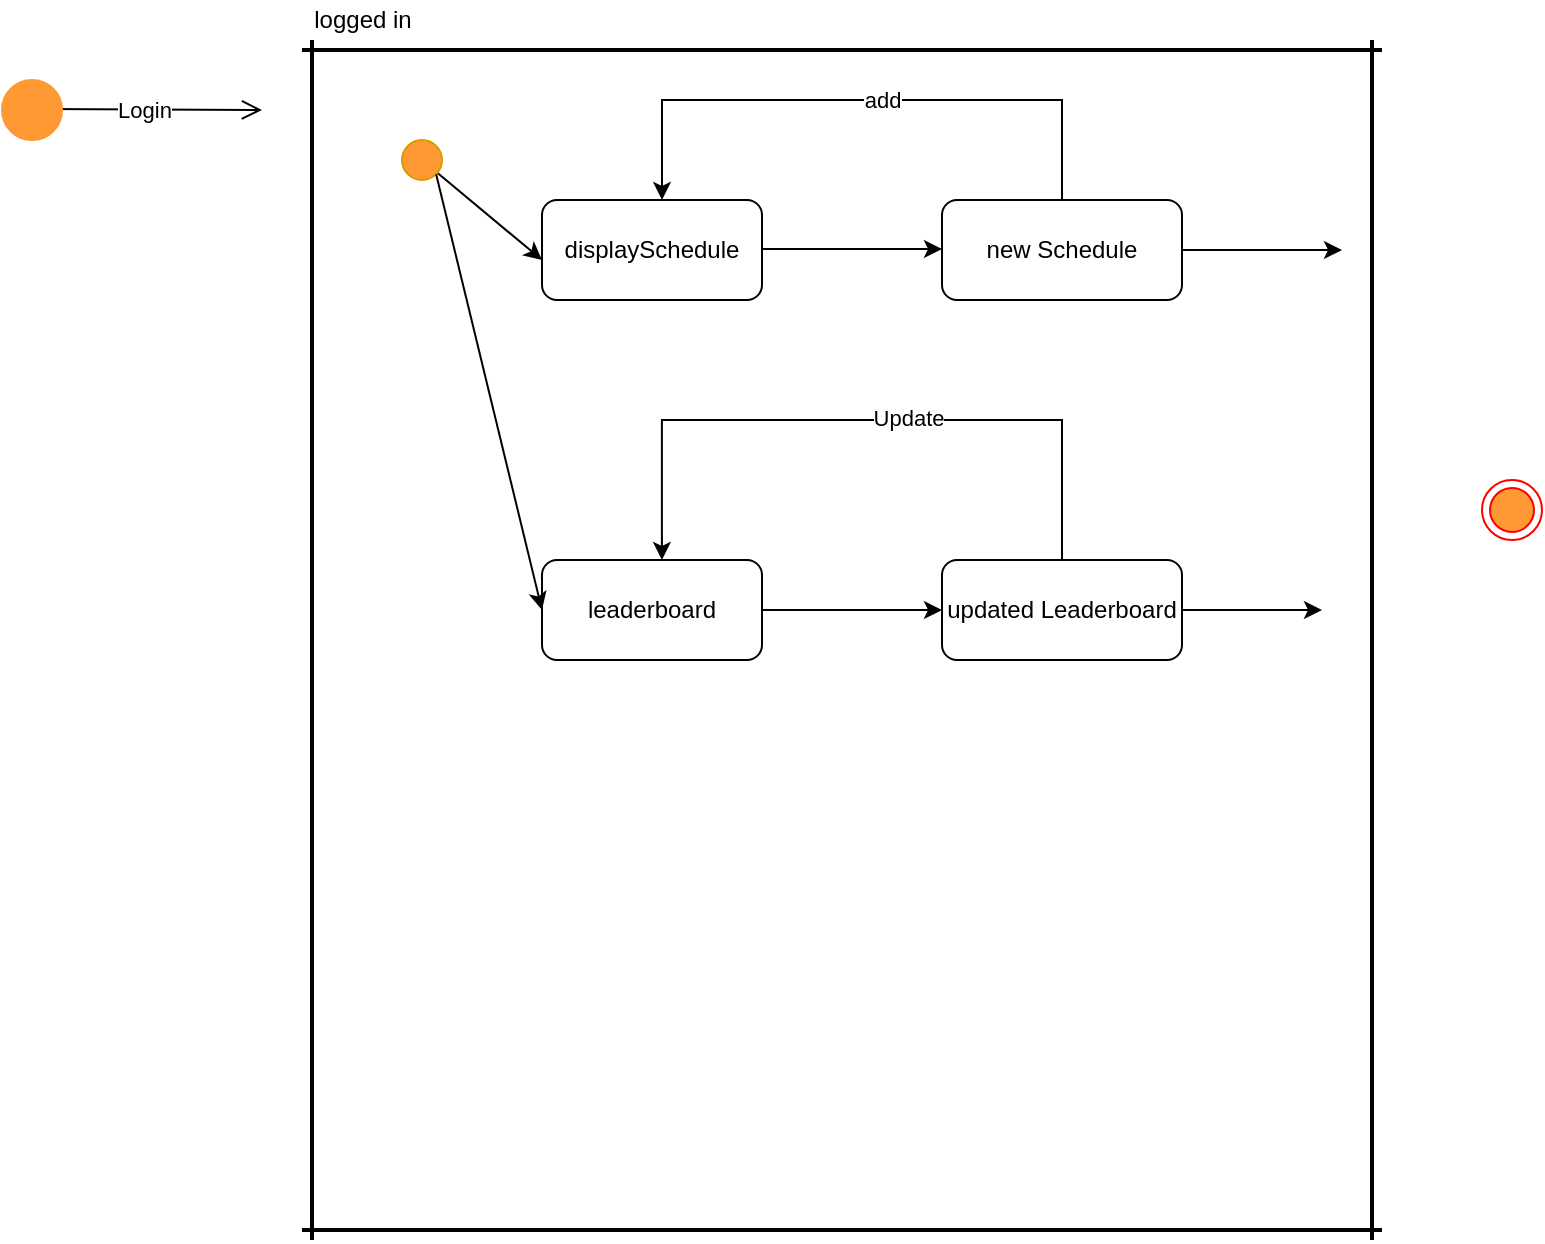 <mxfile version="16.6.7" type="github">
  <diagram id="MWO8dnjpwdov2OWC_x-q" name="Page-1">
    <mxGraphModel dx="1183" dy="775" grid="1" gridSize="10" guides="1" tooltips="1" connect="1" arrows="1" fold="1" page="1" pageScale="1" pageWidth="3300" pageHeight="4681" math="0" shadow="0">
      <root>
        <mxCell id="0" />
        <mxCell id="1" parent="0" />
        <mxCell id="HJFzD3dMP5zAgZlF_XlQ-1" value="" style="ellipse;html=1;shape=endState;fillColor=#FF9933;strokeColor=#ff0000;" vertex="1" parent="1">
          <mxGeometry x="770" y="260" width="30" height="30" as="geometry" />
        </mxCell>
        <mxCell id="HJFzD3dMP5zAgZlF_XlQ-5" value="" style="endArrow=open;startArrow=none;endFill=0;startFill=0;endSize=8;html=1;verticalAlign=bottom;labelBackgroundColor=none;strokeWidth=1;rounded=0;" edge="1" parent="1">
          <mxGeometry width="160" relative="1" as="geometry">
            <mxPoint x="50" y="74.5" as="sourcePoint" />
            <mxPoint x="160" y="75" as="targetPoint" />
          </mxGeometry>
        </mxCell>
        <mxCell id="HJFzD3dMP5zAgZlF_XlQ-6" value="Login" style="edgeLabel;html=1;align=center;verticalAlign=middle;resizable=0;points=[];" vertex="1" connectable="0" parent="HJFzD3dMP5zAgZlF_XlQ-5">
          <mxGeometry x="0.3" y="2" relative="1" as="geometry">
            <mxPoint x="-21" y="2" as="offset" />
          </mxGeometry>
        </mxCell>
        <mxCell id="HJFzD3dMP5zAgZlF_XlQ-2" value="" style="ellipse;fillColor=#FF9933;strokeColor=#FF9933;" vertex="1" parent="1">
          <mxGeometry x="30" y="60" width="30" height="30" as="geometry" />
        </mxCell>
        <mxCell id="HJFzD3dMP5zAgZlF_XlQ-9" value="" style="endArrow=classic;html=1;rounded=0;" edge="1" parent="1">
          <mxGeometry width="50" height="50" relative="1" as="geometry">
            <mxPoint x="240" y="100" as="sourcePoint" />
            <mxPoint x="300" y="150" as="targetPoint" />
          </mxGeometry>
        </mxCell>
        <mxCell id="HJFzD3dMP5zAgZlF_XlQ-8" value="" style="ellipse;fillColor=#FF9933;strokeColor=#d79b00;" vertex="1" parent="1">
          <mxGeometry x="230" y="90" width="20" height="20" as="geometry" />
        </mxCell>
        <mxCell id="HJFzD3dMP5zAgZlF_XlQ-12" value="displaySchedule" style="rounded=1;whiteSpace=wrap;html=1;" vertex="1" parent="1">
          <mxGeometry x="300" y="120" width="110" height="50" as="geometry" />
        </mxCell>
        <mxCell id="HJFzD3dMP5zAgZlF_XlQ-13" value="" style="endArrow=classic;html=1;rounded=0;" edge="1" parent="1">
          <mxGeometry width="50" height="50" relative="1" as="geometry">
            <mxPoint x="410" y="144.5" as="sourcePoint" />
            <mxPoint x="500" y="144.5" as="targetPoint" />
          </mxGeometry>
        </mxCell>
        <mxCell id="HJFzD3dMP5zAgZlF_XlQ-15" value="" style="edgeStyle=elbowEdgeStyle;elbow=vertical;endArrow=classic;html=1;rounded=0;" edge="1" parent="1">
          <mxGeometry width="50" height="50" relative="1" as="geometry">
            <mxPoint x="560" y="130" as="sourcePoint" />
            <mxPoint x="360" y="120" as="targetPoint" />
            <Array as="points">
              <mxPoint x="460" y="70" />
            </Array>
          </mxGeometry>
        </mxCell>
        <mxCell id="HJFzD3dMP5zAgZlF_XlQ-32" value="add" style="edgeLabel;html=1;align=center;verticalAlign=middle;resizable=0;points=[];" vertex="1" connectable="0" parent="HJFzD3dMP5zAgZlF_XlQ-15">
          <mxGeometry x="-0.117" y="1" relative="1" as="geometry">
            <mxPoint x="-13" y="-1" as="offset" />
          </mxGeometry>
        </mxCell>
        <mxCell id="HJFzD3dMP5zAgZlF_XlQ-41" style="edgeStyle=orthogonalEdgeStyle;rounded=0;orthogonalLoop=1;jettySize=auto;html=1;" edge="1" parent="1" source="HJFzD3dMP5zAgZlF_XlQ-14">
          <mxGeometry relative="1" as="geometry">
            <mxPoint x="700" y="145" as="targetPoint" />
          </mxGeometry>
        </mxCell>
        <mxCell id="HJFzD3dMP5zAgZlF_XlQ-14" value="&lt;span style=&quot;white-space: pre&quot;&gt;new Schedule&lt;/span&gt;" style="rounded=1;whiteSpace=wrap;html=1;" vertex="1" parent="1">
          <mxGeometry x="500" y="120" width="120" height="50" as="geometry" />
        </mxCell>
        <mxCell id="HJFzD3dMP5zAgZlF_XlQ-21" value="leaderboard&lt;span style=&quot;color: rgba(0 , 0 , 0 , 0) ; font-family: monospace ; font-size: 0px&quot;&gt;%3CmxGraphModel%3E%3Croot%3E%3CmxCell%20id%3D%220%22%2F%3E%3CmxCell%20id%3D%221%22%20parent%3D%220%22%2F%3E%3CmxCell%20id%3D%222%22%20value%3D%22displaySchedule%22%20style%3D%22rounded%3D1%3BwhiteSpace%3Dwrap%3Bhtml%3D1%3B%22%20vertex%3D%221%22%20parent%3D%221%22%3E%3CmxGeometry%20x%3D%22300%22%20y%3D%22120%22%20width%3D%22110%22%20height%3D%2250%22%20as%3D%22geometry%22%2F%3E%3C%2FmxCell%3E%3C%2Froot%3E%3C%2FmxGraphModel%3E&lt;/span&gt;" style="rounded=1;whiteSpace=wrap;html=1;" vertex="1" parent="1">
          <mxGeometry x="300" y="300" width="110" height="50" as="geometry" />
        </mxCell>
        <mxCell id="HJFzD3dMP5zAgZlF_XlQ-23" value="" style="endArrow=classic;html=1;rounded=0;exitX=1;exitY=1;exitDx=0;exitDy=0;entryX=0;entryY=0.5;entryDx=0;entryDy=0;" edge="1" parent="1" source="HJFzD3dMP5zAgZlF_XlQ-8" target="HJFzD3dMP5zAgZlF_XlQ-21">
          <mxGeometry width="50" height="50" relative="1" as="geometry">
            <mxPoint x="240" y="130" as="sourcePoint" />
            <mxPoint x="300" y="230" as="targetPoint" />
          </mxGeometry>
        </mxCell>
        <mxCell id="HJFzD3dMP5zAgZlF_XlQ-42" style="edgeStyle=orthogonalEdgeStyle;rounded=0;orthogonalLoop=1;jettySize=auto;html=1;" edge="1" parent="1" source="HJFzD3dMP5zAgZlF_XlQ-27">
          <mxGeometry relative="1" as="geometry">
            <mxPoint x="690" y="325" as="targetPoint" />
          </mxGeometry>
        </mxCell>
        <mxCell id="HJFzD3dMP5zAgZlF_XlQ-27" value="&lt;span style=&quot;white-space: pre&quot;&gt;updated Leaderboard&lt;/span&gt;" style="rounded=1;whiteSpace=wrap;html=1;" vertex="1" parent="1">
          <mxGeometry x="500" y="300" width="120" height="50" as="geometry" />
        </mxCell>
        <mxCell id="HJFzD3dMP5zAgZlF_XlQ-28" value="" style="endArrow=classic;html=1;rounded=0;exitX=1;exitY=0.5;exitDx=0;exitDy=0;entryX=0;entryY=0.5;entryDx=0;entryDy=0;" edge="1" parent="1" source="HJFzD3dMP5zAgZlF_XlQ-21" target="HJFzD3dMP5zAgZlF_XlQ-27">
          <mxGeometry width="50" height="50" relative="1" as="geometry">
            <mxPoint x="450" y="290" as="sourcePoint" />
            <mxPoint x="500" y="240" as="targetPoint" />
          </mxGeometry>
        </mxCell>
        <mxCell id="HJFzD3dMP5zAgZlF_XlQ-29" value="" style="edgeStyle=elbowEdgeStyle;elbow=vertical;endArrow=classic;html=1;rounded=0;entryX=0.545;entryY=0;entryDx=0;entryDy=0;entryPerimeter=0;exitX=0.5;exitY=0;exitDx=0;exitDy=0;" edge="1" parent="1" source="HJFzD3dMP5zAgZlF_XlQ-27" target="HJFzD3dMP5zAgZlF_XlQ-21">
          <mxGeometry width="50" height="50" relative="1" as="geometry">
            <mxPoint x="560" y="260" as="sourcePoint" />
            <mxPoint x="360" y="260" as="targetPoint" />
            <Array as="points">
              <mxPoint x="460" y="230" />
            </Array>
          </mxGeometry>
        </mxCell>
        <mxCell id="HJFzD3dMP5zAgZlF_XlQ-30" value="Update" style="edgeLabel;html=1;align=center;verticalAlign=middle;resizable=0;points=[];" vertex="1" connectable="0" parent="HJFzD3dMP5zAgZlF_XlQ-29">
          <mxGeometry x="-0.311" y="-1" relative="1" as="geometry">
            <mxPoint x="-30" as="offset" />
          </mxGeometry>
        </mxCell>
        <mxCell id="HJFzD3dMP5zAgZlF_XlQ-34" value="" style="line;strokeWidth=2;direction=south;html=1;fillColor=#FF9933;" vertex="1" parent="1">
          <mxGeometry x="180" y="40" width="10" height="600" as="geometry" />
        </mxCell>
        <mxCell id="HJFzD3dMP5zAgZlF_XlQ-38" value="" style="line;strokeWidth=2;html=1;fillColor=#FF9933;" vertex="1" parent="1">
          <mxGeometry x="180" y="630" width="540" height="10" as="geometry" />
        </mxCell>
        <mxCell id="HJFzD3dMP5zAgZlF_XlQ-39" value="" style="line;strokeWidth=2;html=1;fillColor=#FF9933;" vertex="1" parent="1">
          <mxGeometry x="180" y="40" width="540" height="10" as="geometry" />
        </mxCell>
        <mxCell id="HJFzD3dMP5zAgZlF_XlQ-40" value="" style="line;strokeWidth=2;direction=south;html=1;fillColor=#FF9933;" vertex="1" parent="1">
          <mxGeometry x="710" y="40" width="10" height="600" as="geometry" />
        </mxCell>
        <mxCell id="HJFzD3dMP5zAgZlF_XlQ-43" value="logged in&lt;br&gt;" style="text;html=1;align=center;verticalAlign=middle;resizable=0;points=[];autosize=1;strokeColor=none;fillColor=none;" vertex="1" parent="1">
          <mxGeometry x="180" y="20" width="60" height="20" as="geometry" />
        </mxCell>
      </root>
    </mxGraphModel>
  </diagram>
</mxfile>

